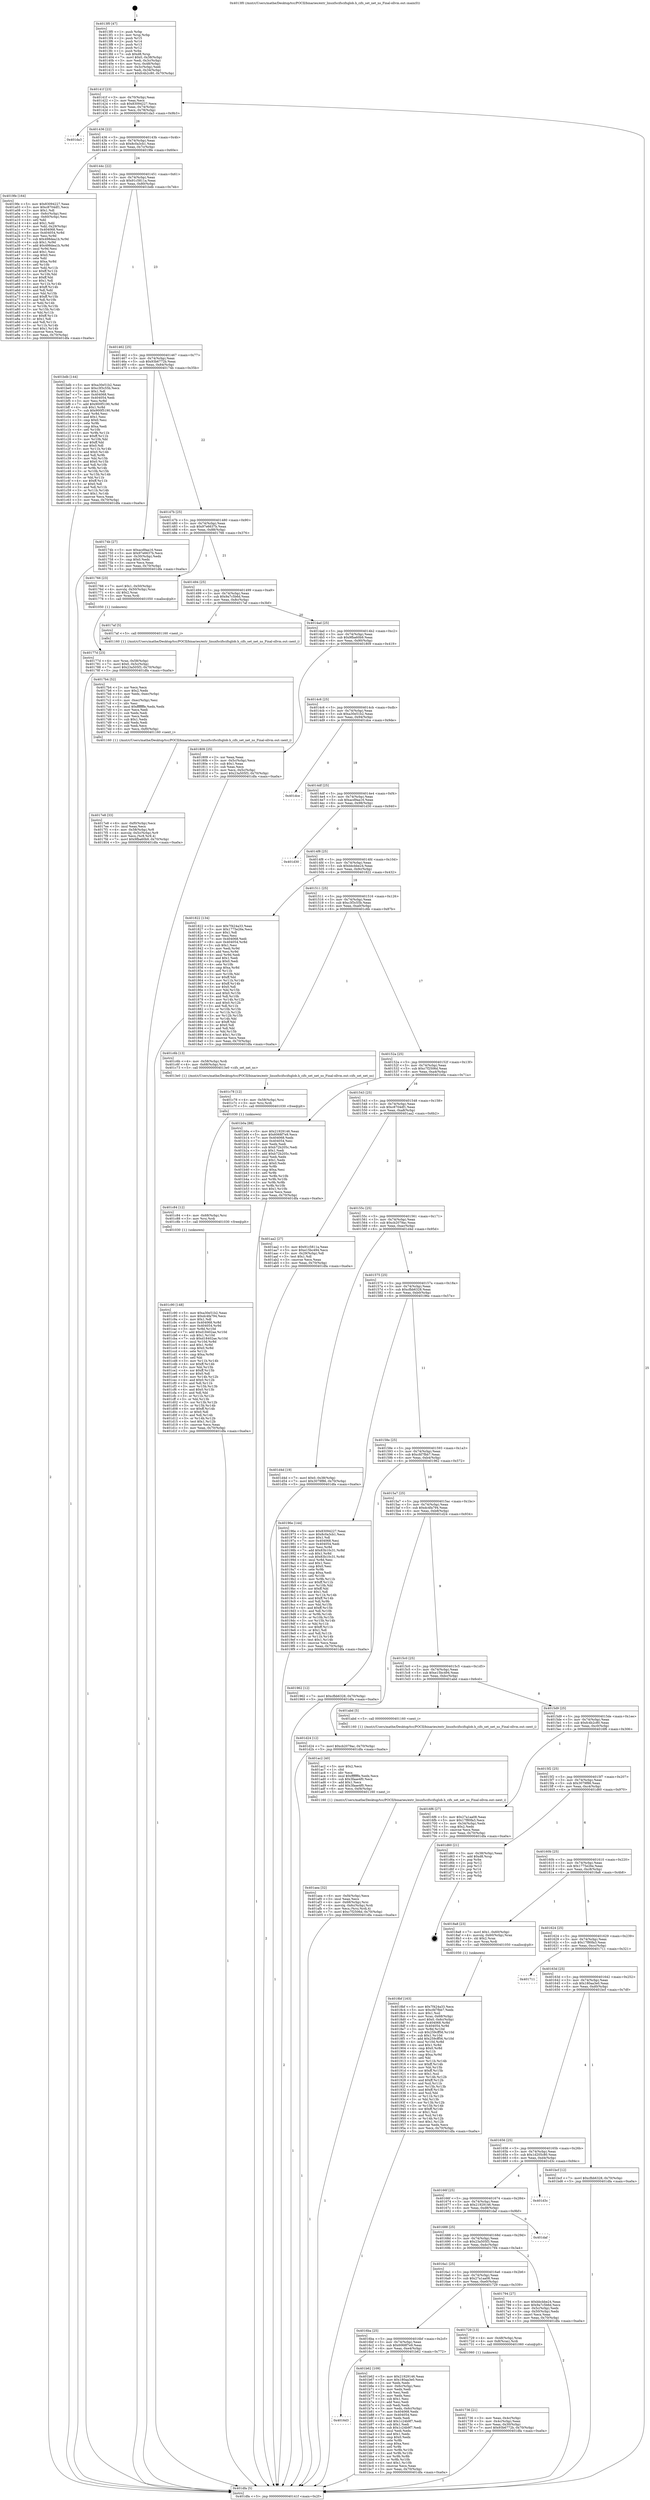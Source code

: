 digraph "0x4013f0" {
  label = "0x4013f0 (/mnt/c/Users/mathe/Desktop/tcc/POCII/binaries/extr_linuxfscifscifsglob.h_cifs_set_net_ns_Final-ollvm.out::main(0))"
  labelloc = "t"
  node[shape=record]

  Entry [label="",width=0.3,height=0.3,shape=circle,fillcolor=black,style=filled]
  "0x40141f" [label="{
     0x40141f [23]\l
     | [instrs]\l
     &nbsp;&nbsp;0x40141f \<+3\>: mov -0x70(%rbp),%eax\l
     &nbsp;&nbsp;0x401422 \<+2\>: mov %eax,%ecx\l
     &nbsp;&nbsp;0x401424 \<+6\>: sub $0x83094227,%ecx\l
     &nbsp;&nbsp;0x40142a \<+3\>: mov %eax,-0x74(%rbp)\l
     &nbsp;&nbsp;0x40142d \<+3\>: mov %ecx,-0x78(%rbp)\l
     &nbsp;&nbsp;0x401430 \<+6\>: je 0000000000401da3 \<main+0x9b3\>\l
  }"]
  "0x401da3" [label="{
     0x401da3\l
  }", style=dashed]
  "0x401436" [label="{
     0x401436 [22]\l
     | [instrs]\l
     &nbsp;&nbsp;0x401436 \<+5\>: jmp 000000000040143b \<main+0x4b\>\l
     &nbsp;&nbsp;0x40143b \<+3\>: mov -0x74(%rbp),%eax\l
     &nbsp;&nbsp;0x40143e \<+5\>: sub $0x8c0a3cb1,%eax\l
     &nbsp;&nbsp;0x401443 \<+3\>: mov %eax,-0x7c(%rbp)\l
     &nbsp;&nbsp;0x401446 \<+6\>: je 00000000004019fe \<main+0x60e\>\l
  }"]
  Exit [label="",width=0.3,height=0.3,shape=circle,fillcolor=black,style=filled,peripheries=2]
  "0x4019fe" [label="{
     0x4019fe [164]\l
     | [instrs]\l
     &nbsp;&nbsp;0x4019fe \<+5\>: mov $0x83094227,%eax\l
     &nbsp;&nbsp;0x401a03 \<+5\>: mov $0xc8704df1,%ecx\l
     &nbsp;&nbsp;0x401a08 \<+2\>: mov $0x1,%dl\l
     &nbsp;&nbsp;0x401a0a \<+3\>: mov -0x6c(%rbp),%esi\l
     &nbsp;&nbsp;0x401a0d \<+3\>: cmp -0x60(%rbp),%esi\l
     &nbsp;&nbsp;0x401a10 \<+4\>: setl %dil\l
     &nbsp;&nbsp;0x401a14 \<+4\>: and $0x1,%dil\l
     &nbsp;&nbsp;0x401a18 \<+4\>: mov %dil,-0x29(%rbp)\l
     &nbsp;&nbsp;0x401a1c \<+7\>: mov 0x404068,%esi\l
     &nbsp;&nbsp;0x401a23 \<+8\>: mov 0x404054,%r8d\l
     &nbsp;&nbsp;0x401a2b \<+3\>: mov %esi,%r9d\l
     &nbsp;&nbsp;0x401a2e \<+7\>: sub $0x498dea1b,%r9d\l
     &nbsp;&nbsp;0x401a35 \<+4\>: sub $0x1,%r9d\l
     &nbsp;&nbsp;0x401a39 \<+7\>: add $0x498dea1b,%r9d\l
     &nbsp;&nbsp;0x401a40 \<+4\>: imul %r9d,%esi\l
     &nbsp;&nbsp;0x401a44 \<+3\>: and $0x1,%esi\l
     &nbsp;&nbsp;0x401a47 \<+3\>: cmp $0x0,%esi\l
     &nbsp;&nbsp;0x401a4a \<+4\>: sete %dil\l
     &nbsp;&nbsp;0x401a4e \<+4\>: cmp $0xa,%r8d\l
     &nbsp;&nbsp;0x401a52 \<+4\>: setl %r10b\l
     &nbsp;&nbsp;0x401a56 \<+3\>: mov %dil,%r11b\l
     &nbsp;&nbsp;0x401a59 \<+4\>: xor $0xff,%r11b\l
     &nbsp;&nbsp;0x401a5d \<+3\>: mov %r10b,%bl\l
     &nbsp;&nbsp;0x401a60 \<+3\>: xor $0xff,%bl\l
     &nbsp;&nbsp;0x401a63 \<+3\>: xor $0x1,%dl\l
     &nbsp;&nbsp;0x401a66 \<+3\>: mov %r11b,%r14b\l
     &nbsp;&nbsp;0x401a69 \<+4\>: and $0xff,%r14b\l
     &nbsp;&nbsp;0x401a6d \<+3\>: and %dl,%dil\l
     &nbsp;&nbsp;0x401a70 \<+3\>: mov %bl,%r15b\l
     &nbsp;&nbsp;0x401a73 \<+4\>: and $0xff,%r15b\l
     &nbsp;&nbsp;0x401a77 \<+3\>: and %dl,%r10b\l
     &nbsp;&nbsp;0x401a7a \<+3\>: or %dil,%r14b\l
     &nbsp;&nbsp;0x401a7d \<+3\>: or %r10b,%r15b\l
     &nbsp;&nbsp;0x401a80 \<+3\>: xor %r15b,%r14b\l
     &nbsp;&nbsp;0x401a83 \<+3\>: or %bl,%r11b\l
     &nbsp;&nbsp;0x401a86 \<+4\>: xor $0xff,%r11b\l
     &nbsp;&nbsp;0x401a8a \<+3\>: or $0x1,%dl\l
     &nbsp;&nbsp;0x401a8d \<+3\>: and %dl,%r11b\l
     &nbsp;&nbsp;0x401a90 \<+3\>: or %r11b,%r14b\l
     &nbsp;&nbsp;0x401a93 \<+4\>: test $0x1,%r14b\l
     &nbsp;&nbsp;0x401a97 \<+3\>: cmovne %ecx,%eax\l
     &nbsp;&nbsp;0x401a9a \<+3\>: mov %eax,-0x70(%rbp)\l
     &nbsp;&nbsp;0x401a9d \<+5\>: jmp 0000000000401dfa \<main+0xa0a\>\l
  }"]
  "0x40144c" [label="{
     0x40144c [22]\l
     | [instrs]\l
     &nbsp;&nbsp;0x40144c \<+5\>: jmp 0000000000401451 \<main+0x61\>\l
     &nbsp;&nbsp;0x401451 \<+3\>: mov -0x74(%rbp),%eax\l
     &nbsp;&nbsp;0x401454 \<+5\>: sub $0x91c5811a,%eax\l
     &nbsp;&nbsp;0x401459 \<+3\>: mov %eax,-0x80(%rbp)\l
     &nbsp;&nbsp;0x40145c \<+6\>: je 0000000000401bdb \<main+0x7eb\>\l
  }"]
  "0x401c90" [label="{
     0x401c90 [148]\l
     | [instrs]\l
     &nbsp;&nbsp;0x401c90 \<+5\>: mov $0xa30e51b2,%eax\l
     &nbsp;&nbsp;0x401c95 \<+5\>: mov $0xdc4fa794,%ecx\l
     &nbsp;&nbsp;0x401c9a \<+2\>: mov $0x1,%dl\l
     &nbsp;&nbsp;0x401c9c \<+8\>: mov 0x404068,%r8d\l
     &nbsp;&nbsp;0x401ca4 \<+8\>: mov 0x404054,%r9d\l
     &nbsp;&nbsp;0x401cac \<+3\>: mov %r8d,%r10d\l
     &nbsp;&nbsp;0x401caf \<+7\>: add $0xd18402ae,%r10d\l
     &nbsp;&nbsp;0x401cb6 \<+4\>: sub $0x1,%r10d\l
     &nbsp;&nbsp;0x401cba \<+7\>: sub $0xd18402ae,%r10d\l
     &nbsp;&nbsp;0x401cc1 \<+4\>: imul %r10d,%r8d\l
     &nbsp;&nbsp;0x401cc5 \<+4\>: and $0x1,%r8d\l
     &nbsp;&nbsp;0x401cc9 \<+4\>: cmp $0x0,%r8d\l
     &nbsp;&nbsp;0x401ccd \<+4\>: sete %r11b\l
     &nbsp;&nbsp;0x401cd1 \<+4\>: cmp $0xa,%r9d\l
     &nbsp;&nbsp;0x401cd5 \<+3\>: setl %bl\l
     &nbsp;&nbsp;0x401cd8 \<+3\>: mov %r11b,%r14b\l
     &nbsp;&nbsp;0x401cdb \<+4\>: xor $0xff,%r14b\l
     &nbsp;&nbsp;0x401cdf \<+3\>: mov %bl,%r15b\l
     &nbsp;&nbsp;0x401ce2 \<+4\>: xor $0xff,%r15b\l
     &nbsp;&nbsp;0x401ce6 \<+3\>: xor $0x0,%dl\l
     &nbsp;&nbsp;0x401ce9 \<+3\>: mov %r14b,%r12b\l
     &nbsp;&nbsp;0x401cec \<+4\>: and $0x0,%r12b\l
     &nbsp;&nbsp;0x401cf0 \<+3\>: and %dl,%r11b\l
     &nbsp;&nbsp;0x401cf3 \<+3\>: mov %r15b,%r13b\l
     &nbsp;&nbsp;0x401cf6 \<+4\>: and $0x0,%r13b\l
     &nbsp;&nbsp;0x401cfa \<+2\>: and %dl,%bl\l
     &nbsp;&nbsp;0x401cfc \<+3\>: or %r11b,%r12b\l
     &nbsp;&nbsp;0x401cff \<+3\>: or %bl,%r13b\l
     &nbsp;&nbsp;0x401d02 \<+3\>: xor %r13b,%r12b\l
     &nbsp;&nbsp;0x401d05 \<+3\>: or %r15b,%r14b\l
     &nbsp;&nbsp;0x401d08 \<+4\>: xor $0xff,%r14b\l
     &nbsp;&nbsp;0x401d0c \<+3\>: or $0x0,%dl\l
     &nbsp;&nbsp;0x401d0f \<+3\>: and %dl,%r14b\l
     &nbsp;&nbsp;0x401d12 \<+3\>: or %r14b,%r12b\l
     &nbsp;&nbsp;0x401d15 \<+4\>: test $0x1,%r12b\l
     &nbsp;&nbsp;0x401d19 \<+3\>: cmovne %ecx,%eax\l
     &nbsp;&nbsp;0x401d1c \<+3\>: mov %eax,-0x70(%rbp)\l
     &nbsp;&nbsp;0x401d1f \<+5\>: jmp 0000000000401dfa \<main+0xa0a\>\l
  }"]
  "0x401bdb" [label="{
     0x401bdb [144]\l
     | [instrs]\l
     &nbsp;&nbsp;0x401bdb \<+5\>: mov $0xa30e51b2,%eax\l
     &nbsp;&nbsp;0x401be0 \<+5\>: mov $0xc3f3c55b,%ecx\l
     &nbsp;&nbsp;0x401be5 \<+2\>: mov $0x1,%dl\l
     &nbsp;&nbsp;0x401be7 \<+7\>: mov 0x404068,%esi\l
     &nbsp;&nbsp;0x401bee \<+7\>: mov 0x404054,%edi\l
     &nbsp;&nbsp;0x401bf5 \<+3\>: mov %esi,%r8d\l
     &nbsp;&nbsp;0x401bf8 \<+7\>: add $0x900f5190,%r8d\l
     &nbsp;&nbsp;0x401bff \<+4\>: sub $0x1,%r8d\l
     &nbsp;&nbsp;0x401c03 \<+7\>: sub $0x900f5190,%r8d\l
     &nbsp;&nbsp;0x401c0a \<+4\>: imul %r8d,%esi\l
     &nbsp;&nbsp;0x401c0e \<+3\>: and $0x1,%esi\l
     &nbsp;&nbsp;0x401c11 \<+3\>: cmp $0x0,%esi\l
     &nbsp;&nbsp;0x401c14 \<+4\>: sete %r9b\l
     &nbsp;&nbsp;0x401c18 \<+3\>: cmp $0xa,%edi\l
     &nbsp;&nbsp;0x401c1b \<+4\>: setl %r10b\l
     &nbsp;&nbsp;0x401c1f \<+3\>: mov %r9b,%r11b\l
     &nbsp;&nbsp;0x401c22 \<+4\>: xor $0xff,%r11b\l
     &nbsp;&nbsp;0x401c26 \<+3\>: mov %r10b,%bl\l
     &nbsp;&nbsp;0x401c29 \<+3\>: xor $0xff,%bl\l
     &nbsp;&nbsp;0x401c2c \<+3\>: xor $0x0,%dl\l
     &nbsp;&nbsp;0x401c2f \<+3\>: mov %r11b,%r14b\l
     &nbsp;&nbsp;0x401c32 \<+4\>: and $0x0,%r14b\l
     &nbsp;&nbsp;0x401c36 \<+3\>: and %dl,%r9b\l
     &nbsp;&nbsp;0x401c39 \<+3\>: mov %bl,%r15b\l
     &nbsp;&nbsp;0x401c3c \<+4\>: and $0x0,%r15b\l
     &nbsp;&nbsp;0x401c40 \<+3\>: and %dl,%r10b\l
     &nbsp;&nbsp;0x401c43 \<+3\>: or %r9b,%r14b\l
     &nbsp;&nbsp;0x401c46 \<+3\>: or %r10b,%r15b\l
     &nbsp;&nbsp;0x401c49 \<+3\>: xor %r15b,%r14b\l
     &nbsp;&nbsp;0x401c4c \<+3\>: or %bl,%r11b\l
     &nbsp;&nbsp;0x401c4f \<+4\>: xor $0xff,%r11b\l
     &nbsp;&nbsp;0x401c53 \<+3\>: or $0x0,%dl\l
     &nbsp;&nbsp;0x401c56 \<+3\>: and %dl,%r11b\l
     &nbsp;&nbsp;0x401c59 \<+3\>: or %r11b,%r14b\l
     &nbsp;&nbsp;0x401c5c \<+4\>: test $0x1,%r14b\l
     &nbsp;&nbsp;0x401c60 \<+3\>: cmovne %ecx,%eax\l
     &nbsp;&nbsp;0x401c63 \<+3\>: mov %eax,-0x70(%rbp)\l
     &nbsp;&nbsp;0x401c66 \<+5\>: jmp 0000000000401dfa \<main+0xa0a\>\l
  }"]
  "0x401462" [label="{
     0x401462 [25]\l
     | [instrs]\l
     &nbsp;&nbsp;0x401462 \<+5\>: jmp 0000000000401467 \<main+0x77\>\l
     &nbsp;&nbsp;0x401467 \<+3\>: mov -0x74(%rbp),%eax\l
     &nbsp;&nbsp;0x40146a \<+5\>: sub $0x93b6772b,%eax\l
     &nbsp;&nbsp;0x40146f \<+6\>: mov %eax,-0x84(%rbp)\l
     &nbsp;&nbsp;0x401475 \<+6\>: je 000000000040174b \<main+0x35b\>\l
  }"]
  "0x401c84" [label="{
     0x401c84 [12]\l
     | [instrs]\l
     &nbsp;&nbsp;0x401c84 \<+4\>: mov -0x68(%rbp),%rsi\l
     &nbsp;&nbsp;0x401c88 \<+3\>: mov %rsi,%rdi\l
     &nbsp;&nbsp;0x401c8b \<+5\>: call 0000000000401030 \<free@plt\>\l
     | [calls]\l
     &nbsp;&nbsp;0x401030 \{1\} (unknown)\l
  }"]
  "0x40174b" [label="{
     0x40174b [27]\l
     | [instrs]\l
     &nbsp;&nbsp;0x40174b \<+5\>: mov $0xacd9aa16,%eax\l
     &nbsp;&nbsp;0x401750 \<+5\>: mov $0x97e6637b,%ecx\l
     &nbsp;&nbsp;0x401755 \<+3\>: mov -0x30(%rbp),%edx\l
     &nbsp;&nbsp;0x401758 \<+3\>: cmp $0x0,%edx\l
     &nbsp;&nbsp;0x40175b \<+3\>: cmove %ecx,%eax\l
     &nbsp;&nbsp;0x40175e \<+3\>: mov %eax,-0x70(%rbp)\l
     &nbsp;&nbsp;0x401761 \<+5\>: jmp 0000000000401dfa \<main+0xa0a\>\l
  }"]
  "0x40147b" [label="{
     0x40147b [25]\l
     | [instrs]\l
     &nbsp;&nbsp;0x40147b \<+5\>: jmp 0000000000401480 \<main+0x90\>\l
     &nbsp;&nbsp;0x401480 \<+3\>: mov -0x74(%rbp),%eax\l
     &nbsp;&nbsp;0x401483 \<+5\>: sub $0x97e6637b,%eax\l
     &nbsp;&nbsp;0x401488 \<+6\>: mov %eax,-0x88(%rbp)\l
     &nbsp;&nbsp;0x40148e \<+6\>: je 0000000000401766 \<main+0x376\>\l
  }"]
  "0x401c78" [label="{
     0x401c78 [12]\l
     | [instrs]\l
     &nbsp;&nbsp;0x401c78 \<+4\>: mov -0x58(%rbp),%rsi\l
     &nbsp;&nbsp;0x401c7c \<+3\>: mov %rsi,%rdi\l
     &nbsp;&nbsp;0x401c7f \<+5\>: call 0000000000401030 \<free@plt\>\l
     | [calls]\l
     &nbsp;&nbsp;0x401030 \{1\} (unknown)\l
  }"]
  "0x401766" [label="{
     0x401766 [23]\l
     | [instrs]\l
     &nbsp;&nbsp;0x401766 \<+7\>: movl $0x1,-0x50(%rbp)\l
     &nbsp;&nbsp;0x40176d \<+4\>: movslq -0x50(%rbp),%rax\l
     &nbsp;&nbsp;0x401771 \<+4\>: shl $0x2,%rax\l
     &nbsp;&nbsp;0x401775 \<+3\>: mov %rax,%rdi\l
     &nbsp;&nbsp;0x401778 \<+5\>: call 0000000000401050 \<malloc@plt\>\l
     | [calls]\l
     &nbsp;&nbsp;0x401050 \{1\} (unknown)\l
  }"]
  "0x401494" [label="{
     0x401494 [25]\l
     | [instrs]\l
     &nbsp;&nbsp;0x401494 \<+5\>: jmp 0000000000401499 \<main+0xa9\>\l
     &nbsp;&nbsp;0x401499 \<+3\>: mov -0x74(%rbp),%eax\l
     &nbsp;&nbsp;0x40149c \<+5\>: sub $0x9a7c5b6d,%eax\l
     &nbsp;&nbsp;0x4014a1 \<+6\>: mov %eax,-0x8c(%rbp)\l
     &nbsp;&nbsp;0x4014a7 \<+6\>: je 00000000004017af \<main+0x3bf\>\l
  }"]
  "0x4016d3" [label="{
     0x4016d3\l
  }", style=dashed]
  "0x4017af" [label="{
     0x4017af [5]\l
     | [instrs]\l
     &nbsp;&nbsp;0x4017af \<+5\>: call 0000000000401160 \<next_i\>\l
     | [calls]\l
     &nbsp;&nbsp;0x401160 \{1\} (/mnt/c/Users/mathe/Desktop/tcc/POCII/binaries/extr_linuxfscifscifsglob.h_cifs_set_net_ns_Final-ollvm.out::next_i)\l
  }"]
  "0x4014ad" [label="{
     0x4014ad [25]\l
     | [instrs]\l
     &nbsp;&nbsp;0x4014ad \<+5\>: jmp 00000000004014b2 \<main+0xc2\>\l
     &nbsp;&nbsp;0x4014b2 \<+3\>: mov -0x74(%rbp),%eax\l
     &nbsp;&nbsp;0x4014b5 \<+5\>: sub $0x9fba60b9,%eax\l
     &nbsp;&nbsp;0x4014ba \<+6\>: mov %eax,-0x90(%rbp)\l
     &nbsp;&nbsp;0x4014c0 \<+6\>: je 0000000000401809 \<main+0x419\>\l
  }"]
  "0x401b62" [label="{
     0x401b62 [109]\l
     | [instrs]\l
     &nbsp;&nbsp;0x401b62 \<+5\>: mov $0x21929146,%eax\l
     &nbsp;&nbsp;0x401b67 \<+5\>: mov $0x180aa3e0,%ecx\l
     &nbsp;&nbsp;0x401b6c \<+2\>: xor %edx,%edx\l
     &nbsp;&nbsp;0x401b6e \<+3\>: mov -0x6c(%rbp),%esi\l
     &nbsp;&nbsp;0x401b71 \<+2\>: mov %edx,%edi\l
     &nbsp;&nbsp;0x401b73 \<+2\>: sub %esi,%edi\l
     &nbsp;&nbsp;0x401b75 \<+2\>: mov %edx,%esi\l
     &nbsp;&nbsp;0x401b77 \<+3\>: sub $0x1,%esi\l
     &nbsp;&nbsp;0x401b7a \<+2\>: add %esi,%edi\l
     &nbsp;&nbsp;0x401b7c \<+2\>: sub %edi,%edx\l
     &nbsp;&nbsp;0x401b7e \<+3\>: mov %edx,-0x6c(%rbp)\l
     &nbsp;&nbsp;0x401b81 \<+7\>: mov 0x404068,%edx\l
     &nbsp;&nbsp;0x401b88 \<+7\>: mov 0x404054,%esi\l
     &nbsp;&nbsp;0x401b8f \<+2\>: mov %edx,%edi\l
     &nbsp;&nbsp;0x401b91 \<+6\>: add $0x1c24b9f7,%edi\l
     &nbsp;&nbsp;0x401b97 \<+3\>: sub $0x1,%edi\l
     &nbsp;&nbsp;0x401b9a \<+6\>: sub $0x1c24b9f7,%edi\l
     &nbsp;&nbsp;0x401ba0 \<+3\>: imul %edi,%edx\l
     &nbsp;&nbsp;0x401ba3 \<+3\>: and $0x1,%edx\l
     &nbsp;&nbsp;0x401ba6 \<+3\>: cmp $0x0,%edx\l
     &nbsp;&nbsp;0x401ba9 \<+4\>: sete %r8b\l
     &nbsp;&nbsp;0x401bad \<+3\>: cmp $0xa,%esi\l
     &nbsp;&nbsp;0x401bb0 \<+4\>: setl %r9b\l
     &nbsp;&nbsp;0x401bb4 \<+3\>: mov %r8b,%r10b\l
     &nbsp;&nbsp;0x401bb7 \<+3\>: and %r9b,%r10b\l
     &nbsp;&nbsp;0x401bba \<+3\>: xor %r9b,%r8b\l
     &nbsp;&nbsp;0x401bbd \<+3\>: or %r8b,%r10b\l
     &nbsp;&nbsp;0x401bc0 \<+4\>: test $0x1,%r10b\l
     &nbsp;&nbsp;0x401bc4 \<+3\>: cmovne %ecx,%eax\l
     &nbsp;&nbsp;0x401bc7 \<+3\>: mov %eax,-0x70(%rbp)\l
     &nbsp;&nbsp;0x401bca \<+5\>: jmp 0000000000401dfa \<main+0xa0a\>\l
  }"]
  "0x401809" [label="{
     0x401809 [25]\l
     | [instrs]\l
     &nbsp;&nbsp;0x401809 \<+2\>: xor %eax,%eax\l
     &nbsp;&nbsp;0x40180b \<+3\>: mov -0x5c(%rbp),%ecx\l
     &nbsp;&nbsp;0x40180e \<+3\>: sub $0x1,%eax\l
     &nbsp;&nbsp;0x401811 \<+2\>: sub %eax,%ecx\l
     &nbsp;&nbsp;0x401813 \<+3\>: mov %ecx,-0x5c(%rbp)\l
     &nbsp;&nbsp;0x401816 \<+7\>: movl $0x23a505f3,-0x70(%rbp)\l
     &nbsp;&nbsp;0x40181d \<+5\>: jmp 0000000000401dfa \<main+0xa0a\>\l
  }"]
  "0x4014c6" [label="{
     0x4014c6 [25]\l
     | [instrs]\l
     &nbsp;&nbsp;0x4014c6 \<+5\>: jmp 00000000004014cb \<main+0xdb\>\l
     &nbsp;&nbsp;0x4014cb \<+3\>: mov -0x74(%rbp),%eax\l
     &nbsp;&nbsp;0x4014ce \<+5\>: sub $0xa30e51b2,%eax\l
     &nbsp;&nbsp;0x4014d3 \<+6\>: mov %eax,-0x94(%rbp)\l
     &nbsp;&nbsp;0x4014d9 \<+6\>: je 0000000000401dce \<main+0x9de\>\l
  }"]
  "0x401aea" [label="{
     0x401aea [32]\l
     | [instrs]\l
     &nbsp;&nbsp;0x401aea \<+6\>: mov -0xf4(%rbp),%ecx\l
     &nbsp;&nbsp;0x401af0 \<+3\>: imul %eax,%ecx\l
     &nbsp;&nbsp;0x401af3 \<+4\>: mov -0x68(%rbp),%rsi\l
     &nbsp;&nbsp;0x401af7 \<+4\>: movslq -0x6c(%rbp),%rdi\l
     &nbsp;&nbsp;0x401afb \<+3\>: mov %ecx,(%rsi,%rdi,4)\l
     &nbsp;&nbsp;0x401afe \<+7\>: movl $0xc7f2506d,-0x70(%rbp)\l
     &nbsp;&nbsp;0x401b05 \<+5\>: jmp 0000000000401dfa \<main+0xa0a\>\l
  }"]
  "0x401dce" [label="{
     0x401dce\l
  }", style=dashed]
  "0x4014df" [label="{
     0x4014df [25]\l
     | [instrs]\l
     &nbsp;&nbsp;0x4014df \<+5\>: jmp 00000000004014e4 \<main+0xf4\>\l
     &nbsp;&nbsp;0x4014e4 \<+3\>: mov -0x74(%rbp),%eax\l
     &nbsp;&nbsp;0x4014e7 \<+5\>: sub $0xacd9aa16,%eax\l
     &nbsp;&nbsp;0x4014ec \<+6\>: mov %eax,-0x98(%rbp)\l
     &nbsp;&nbsp;0x4014f2 \<+6\>: je 0000000000401d30 \<main+0x940\>\l
  }"]
  "0x401ac2" [label="{
     0x401ac2 [40]\l
     | [instrs]\l
     &nbsp;&nbsp;0x401ac2 \<+5\>: mov $0x2,%ecx\l
     &nbsp;&nbsp;0x401ac7 \<+1\>: cltd\l
     &nbsp;&nbsp;0x401ac8 \<+2\>: idiv %ecx\l
     &nbsp;&nbsp;0x401aca \<+6\>: imul $0xfffffffe,%edx,%ecx\l
     &nbsp;&nbsp;0x401ad0 \<+6\>: sub $0x3faae4f0,%ecx\l
     &nbsp;&nbsp;0x401ad6 \<+3\>: add $0x1,%ecx\l
     &nbsp;&nbsp;0x401ad9 \<+6\>: add $0x3faae4f0,%ecx\l
     &nbsp;&nbsp;0x401adf \<+6\>: mov %ecx,-0xf4(%rbp)\l
     &nbsp;&nbsp;0x401ae5 \<+5\>: call 0000000000401160 \<next_i\>\l
     | [calls]\l
     &nbsp;&nbsp;0x401160 \{1\} (/mnt/c/Users/mathe/Desktop/tcc/POCII/binaries/extr_linuxfscifscifsglob.h_cifs_set_net_ns_Final-ollvm.out::next_i)\l
  }"]
  "0x401d30" [label="{
     0x401d30\l
  }", style=dashed]
  "0x4014f8" [label="{
     0x4014f8 [25]\l
     | [instrs]\l
     &nbsp;&nbsp;0x4014f8 \<+5\>: jmp 00000000004014fd \<main+0x10d\>\l
     &nbsp;&nbsp;0x4014fd \<+3\>: mov -0x74(%rbp),%eax\l
     &nbsp;&nbsp;0x401500 \<+5\>: sub $0xbbcbbe24,%eax\l
     &nbsp;&nbsp;0x401505 \<+6\>: mov %eax,-0x9c(%rbp)\l
     &nbsp;&nbsp;0x40150b \<+6\>: je 0000000000401822 \<main+0x432\>\l
  }"]
  "0x4018bf" [label="{
     0x4018bf [163]\l
     | [instrs]\l
     &nbsp;&nbsp;0x4018bf \<+5\>: mov $0x7f424a33,%ecx\l
     &nbsp;&nbsp;0x4018c4 \<+5\>: mov $0xcfd7fbb7,%edx\l
     &nbsp;&nbsp;0x4018c9 \<+3\>: mov $0x1,%sil\l
     &nbsp;&nbsp;0x4018cc \<+4\>: mov %rax,-0x68(%rbp)\l
     &nbsp;&nbsp;0x4018d0 \<+7\>: movl $0x0,-0x6c(%rbp)\l
     &nbsp;&nbsp;0x4018d7 \<+8\>: mov 0x404068,%r8d\l
     &nbsp;&nbsp;0x4018df \<+8\>: mov 0x404054,%r9d\l
     &nbsp;&nbsp;0x4018e7 \<+3\>: mov %r8d,%r10d\l
     &nbsp;&nbsp;0x4018ea \<+7\>: sub $0x259cff56,%r10d\l
     &nbsp;&nbsp;0x4018f1 \<+4\>: sub $0x1,%r10d\l
     &nbsp;&nbsp;0x4018f5 \<+7\>: add $0x259cff56,%r10d\l
     &nbsp;&nbsp;0x4018fc \<+4\>: imul %r10d,%r8d\l
     &nbsp;&nbsp;0x401900 \<+4\>: and $0x1,%r8d\l
     &nbsp;&nbsp;0x401904 \<+4\>: cmp $0x0,%r8d\l
     &nbsp;&nbsp;0x401908 \<+4\>: sete %r11b\l
     &nbsp;&nbsp;0x40190c \<+4\>: cmp $0xa,%r9d\l
     &nbsp;&nbsp;0x401910 \<+3\>: setl %bl\l
     &nbsp;&nbsp;0x401913 \<+3\>: mov %r11b,%r14b\l
     &nbsp;&nbsp;0x401916 \<+4\>: xor $0xff,%r14b\l
     &nbsp;&nbsp;0x40191a \<+3\>: mov %bl,%r15b\l
     &nbsp;&nbsp;0x40191d \<+4\>: xor $0xff,%r15b\l
     &nbsp;&nbsp;0x401921 \<+4\>: xor $0x1,%sil\l
     &nbsp;&nbsp;0x401925 \<+3\>: mov %r14b,%r12b\l
     &nbsp;&nbsp;0x401928 \<+4\>: and $0xff,%r12b\l
     &nbsp;&nbsp;0x40192c \<+3\>: and %sil,%r11b\l
     &nbsp;&nbsp;0x40192f \<+3\>: mov %r15b,%r13b\l
     &nbsp;&nbsp;0x401932 \<+4\>: and $0xff,%r13b\l
     &nbsp;&nbsp;0x401936 \<+3\>: and %sil,%bl\l
     &nbsp;&nbsp;0x401939 \<+3\>: or %r11b,%r12b\l
     &nbsp;&nbsp;0x40193c \<+3\>: or %bl,%r13b\l
     &nbsp;&nbsp;0x40193f \<+3\>: xor %r13b,%r12b\l
     &nbsp;&nbsp;0x401942 \<+3\>: or %r15b,%r14b\l
     &nbsp;&nbsp;0x401945 \<+4\>: xor $0xff,%r14b\l
     &nbsp;&nbsp;0x401949 \<+4\>: or $0x1,%sil\l
     &nbsp;&nbsp;0x40194d \<+3\>: and %sil,%r14b\l
     &nbsp;&nbsp;0x401950 \<+3\>: or %r14b,%r12b\l
     &nbsp;&nbsp;0x401953 \<+4\>: test $0x1,%r12b\l
     &nbsp;&nbsp;0x401957 \<+3\>: cmovne %edx,%ecx\l
     &nbsp;&nbsp;0x40195a \<+3\>: mov %ecx,-0x70(%rbp)\l
     &nbsp;&nbsp;0x40195d \<+5\>: jmp 0000000000401dfa \<main+0xa0a\>\l
  }"]
  "0x401822" [label="{
     0x401822 [134]\l
     | [instrs]\l
     &nbsp;&nbsp;0x401822 \<+5\>: mov $0x7f424a33,%eax\l
     &nbsp;&nbsp;0x401827 \<+5\>: mov $0x1775e26e,%ecx\l
     &nbsp;&nbsp;0x40182c \<+2\>: mov $0x1,%dl\l
     &nbsp;&nbsp;0x40182e \<+2\>: xor %esi,%esi\l
     &nbsp;&nbsp;0x401830 \<+7\>: mov 0x404068,%edi\l
     &nbsp;&nbsp;0x401837 \<+8\>: mov 0x404054,%r8d\l
     &nbsp;&nbsp;0x40183f \<+3\>: sub $0x1,%esi\l
     &nbsp;&nbsp;0x401842 \<+3\>: mov %edi,%r9d\l
     &nbsp;&nbsp;0x401845 \<+3\>: add %esi,%r9d\l
     &nbsp;&nbsp;0x401848 \<+4\>: imul %r9d,%edi\l
     &nbsp;&nbsp;0x40184c \<+3\>: and $0x1,%edi\l
     &nbsp;&nbsp;0x40184f \<+3\>: cmp $0x0,%edi\l
     &nbsp;&nbsp;0x401852 \<+4\>: sete %r10b\l
     &nbsp;&nbsp;0x401856 \<+4\>: cmp $0xa,%r8d\l
     &nbsp;&nbsp;0x40185a \<+4\>: setl %r11b\l
     &nbsp;&nbsp;0x40185e \<+3\>: mov %r10b,%bl\l
     &nbsp;&nbsp;0x401861 \<+3\>: xor $0xff,%bl\l
     &nbsp;&nbsp;0x401864 \<+3\>: mov %r11b,%r14b\l
     &nbsp;&nbsp;0x401867 \<+4\>: xor $0xff,%r14b\l
     &nbsp;&nbsp;0x40186b \<+3\>: xor $0x0,%dl\l
     &nbsp;&nbsp;0x40186e \<+3\>: mov %bl,%r15b\l
     &nbsp;&nbsp;0x401871 \<+4\>: and $0x0,%r15b\l
     &nbsp;&nbsp;0x401875 \<+3\>: and %dl,%r10b\l
     &nbsp;&nbsp;0x401878 \<+3\>: mov %r14b,%r12b\l
     &nbsp;&nbsp;0x40187b \<+4\>: and $0x0,%r12b\l
     &nbsp;&nbsp;0x40187f \<+3\>: and %dl,%r11b\l
     &nbsp;&nbsp;0x401882 \<+3\>: or %r10b,%r15b\l
     &nbsp;&nbsp;0x401885 \<+3\>: or %r11b,%r12b\l
     &nbsp;&nbsp;0x401888 \<+3\>: xor %r12b,%r15b\l
     &nbsp;&nbsp;0x40188b \<+3\>: or %r14b,%bl\l
     &nbsp;&nbsp;0x40188e \<+3\>: xor $0xff,%bl\l
     &nbsp;&nbsp;0x401891 \<+3\>: or $0x0,%dl\l
     &nbsp;&nbsp;0x401894 \<+2\>: and %dl,%bl\l
     &nbsp;&nbsp;0x401896 \<+3\>: or %bl,%r15b\l
     &nbsp;&nbsp;0x401899 \<+4\>: test $0x1,%r15b\l
     &nbsp;&nbsp;0x40189d \<+3\>: cmovne %ecx,%eax\l
     &nbsp;&nbsp;0x4018a0 \<+3\>: mov %eax,-0x70(%rbp)\l
     &nbsp;&nbsp;0x4018a3 \<+5\>: jmp 0000000000401dfa \<main+0xa0a\>\l
  }"]
  "0x401511" [label="{
     0x401511 [25]\l
     | [instrs]\l
     &nbsp;&nbsp;0x401511 \<+5\>: jmp 0000000000401516 \<main+0x126\>\l
     &nbsp;&nbsp;0x401516 \<+3\>: mov -0x74(%rbp),%eax\l
     &nbsp;&nbsp;0x401519 \<+5\>: sub $0xc3f3c55b,%eax\l
     &nbsp;&nbsp;0x40151e \<+6\>: mov %eax,-0xa0(%rbp)\l
     &nbsp;&nbsp;0x401524 \<+6\>: je 0000000000401c6b \<main+0x87b\>\l
  }"]
  "0x4017e8" [label="{
     0x4017e8 [33]\l
     | [instrs]\l
     &nbsp;&nbsp;0x4017e8 \<+6\>: mov -0xf0(%rbp),%ecx\l
     &nbsp;&nbsp;0x4017ee \<+3\>: imul %eax,%ecx\l
     &nbsp;&nbsp;0x4017f1 \<+4\>: mov -0x58(%rbp),%r8\l
     &nbsp;&nbsp;0x4017f5 \<+4\>: movslq -0x5c(%rbp),%r9\l
     &nbsp;&nbsp;0x4017f9 \<+4\>: mov %ecx,(%r8,%r9,4)\l
     &nbsp;&nbsp;0x4017fd \<+7\>: movl $0x9fba60b9,-0x70(%rbp)\l
     &nbsp;&nbsp;0x401804 \<+5\>: jmp 0000000000401dfa \<main+0xa0a\>\l
  }"]
  "0x401c6b" [label="{
     0x401c6b [13]\l
     | [instrs]\l
     &nbsp;&nbsp;0x401c6b \<+4\>: mov -0x58(%rbp),%rdi\l
     &nbsp;&nbsp;0x401c6f \<+4\>: mov -0x68(%rbp),%rsi\l
     &nbsp;&nbsp;0x401c73 \<+5\>: call 00000000004013e0 \<cifs_set_net_ns\>\l
     | [calls]\l
     &nbsp;&nbsp;0x4013e0 \{1\} (/mnt/c/Users/mathe/Desktop/tcc/POCII/binaries/extr_linuxfscifscifsglob.h_cifs_set_net_ns_Final-ollvm.out::cifs_set_net_ns)\l
  }"]
  "0x40152a" [label="{
     0x40152a [25]\l
     | [instrs]\l
     &nbsp;&nbsp;0x40152a \<+5\>: jmp 000000000040152f \<main+0x13f\>\l
     &nbsp;&nbsp;0x40152f \<+3\>: mov -0x74(%rbp),%eax\l
     &nbsp;&nbsp;0x401532 \<+5\>: sub $0xc7f2506d,%eax\l
     &nbsp;&nbsp;0x401537 \<+6\>: mov %eax,-0xa4(%rbp)\l
     &nbsp;&nbsp;0x40153d \<+6\>: je 0000000000401b0a \<main+0x71a\>\l
  }"]
  "0x4017b4" [label="{
     0x4017b4 [52]\l
     | [instrs]\l
     &nbsp;&nbsp;0x4017b4 \<+2\>: xor %ecx,%ecx\l
     &nbsp;&nbsp;0x4017b6 \<+5\>: mov $0x2,%edx\l
     &nbsp;&nbsp;0x4017bb \<+6\>: mov %edx,-0xec(%rbp)\l
     &nbsp;&nbsp;0x4017c1 \<+1\>: cltd\l
     &nbsp;&nbsp;0x4017c2 \<+6\>: mov -0xec(%rbp),%esi\l
     &nbsp;&nbsp;0x4017c8 \<+2\>: idiv %esi\l
     &nbsp;&nbsp;0x4017ca \<+6\>: imul $0xfffffffe,%edx,%edx\l
     &nbsp;&nbsp;0x4017d0 \<+2\>: mov %ecx,%edi\l
     &nbsp;&nbsp;0x4017d2 \<+2\>: sub %edx,%edi\l
     &nbsp;&nbsp;0x4017d4 \<+2\>: mov %ecx,%edx\l
     &nbsp;&nbsp;0x4017d6 \<+3\>: sub $0x1,%edx\l
     &nbsp;&nbsp;0x4017d9 \<+2\>: add %edx,%edi\l
     &nbsp;&nbsp;0x4017db \<+2\>: sub %edi,%ecx\l
     &nbsp;&nbsp;0x4017dd \<+6\>: mov %ecx,-0xf0(%rbp)\l
     &nbsp;&nbsp;0x4017e3 \<+5\>: call 0000000000401160 \<next_i\>\l
     | [calls]\l
     &nbsp;&nbsp;0x401160 \{1\} (/mnt/c/Users/mathe/Desktop/tcc/POCII/binaries/extr_linuxfscifscifsglob.h_cifs_set_net_ns_Final-ollvm.out::next_i)\l
  }"]
  "0x401b0a" [label="{
     0x401b0a [88]\l
     | [instrs]\l
     &nbsp;&nbsp;0x401b0a \<+5\>: mov $0x21929146,%eax\l
     &nbsp;&nbsp;0x401b0f \<+5\>: mov $0x6068f7e9,%ecx\l
     &nbsp;&nbsp;0x401b14 \<+7\>: mov 0x404068,%edx\l
     &nbsp;&nbsp;0x401b1b \<+7\>: mov 0x404054,%esi\l
     &nbsp;&nbsp;0x401b22 \<+2\>: mov %edx,%edi\l
     &nbsp;&nbsp;0x401b24 \<+6\>: sub $0xb72b205c,%edi\l
     &nbsp;&nbsp;0x401b2a \<+3\>: sub $0x1,%edi\l
     &nbsp;&nbsp;0x401b2d \<+6\>: add $0xb72b205c,%edi\l
     &nbsp;&nbsp;0x401b33 \<+3\>: imul %edi,%edx\l
     &nbsp;&nbsp;0x401b36 \<+3\>: and $0x1,%edx\l
     &nbsp;&nbsp;0x401b39 \<+3\>: cmp $0x0,%edx\l
     &nbsp;&nbsp;0x401b3c \<+4\>: sete %r8b\l
     &nbsp;&nbsp;0x401b40 \<+3\>: cmp $0xa,%esi\l
     &nbsp;&nbsp;0x401b43 \<+4\>: setl %r9b\l
     &nbsp;&nbsp;0x401b47 \<+3\>: mov %r8b,%r10b\l
     &nbsp;&nbsp;0x401b4a \<+3\>: and %r9b,%r10b\l
     &nbsp;&nbsp;0x401b4d \<+3\>: xor %r9b,%r8b\l
     &nbsp;&nbsp;0x401b50 \<+3\>: or %r8b,%r10b\l
     &nbsp;&nbsp;0x401b53 \<+4\>: test $0x1,%r10b\l
     &nbsp;&nbsp;0x401b57 \<+3\>: cmovne %ecx,%eax\l
     &nbsp;&nbsp;0x401b5a \<+3\>: mov %eax,-0x70(%rbp)\l
     &nbsp;&nbsp;0x401b5d \<+5\>: jmp 0000000000401dfa \<main+0xa0a\>\l
  }"]
  "0x401543" [label="{
     0x401543 [25]\l
     | [instrs]\l
     &nbsp;&nbsp;0x401543 \<+5\>: jmp 0000000000401548 \<main+0x158\>\l
     &nbsp;&nbsp;0x401548 \<+3\>: mov -0x74(%rbp),%eax\l
     &nbsp;&nbsp;0x40154b \<+5\>: sub $0xc8704df1,%eax\l
     &nbsp;&nbsp;0x401550 \<+6\>: mov %eax,-0xa8(%rbp)\l
     &nbsp;&nbsp;0x401556 \<+6\>: je 0000000000401aa2 \<main+0x6b2\>\l
  }"]
  "0x40177d" [label="{
     0x40177d [23]\l
     | [instrs]\l
     &nbsp;&nbsp;0x40177d \<+4\>: mov %rax,-0x58(%rbp)\l
     &nbsp;&nbsp;0x401781 \<+7\>: movl $0x0,-0x5c(%rbp)\l
     &nbsp;&nbsp;0x401788 \<+7\>: movl $0x23a505f3,-0x70(%rbp)\l
     &nbsp;&nbsp;0x40178f \<+5\>: jmp 0000000000401dfa \<main+0xa0a\>\l
  }"]
  "0x401aa2" [label="{
     0x401aa2 [27]\l
     | [instrs]\l
     &nbsp;&nbsp;0x401aa2 \<+5\>: mov $0x91c5811a,%eax\l
     &nbsp;&nbsp;0x401aa7 \<+5\>: mov $0xe15bc494,%ecx\l
     &nbsp;&nbsp;0x401aac \<+3\>: mov -0x29(%rbp),%dl\l
     &nbsp;&nbsp;0x401aaf \<+3\>: test $0x1,%dl\l
     &nbsp;&nbsp;0x401ab2 \<+3\>: cmovne %ecx,%eax\l
     &nbsp;&nbsp;0x401ab5 \<+3\>: mov %eax,-0x70(%rbp)\l
     &nbsp;&nbsp;0x401ab8 \<+5\>: jmp 0000000000401dfa \<main+0xa0a\>\l
  }"]
  "0x40155c" [label="{
     0x40155c [25]\l
     | [instrs]\l
     &nbsp;&nbsp;0x40155c \<+5\>: jmp 0000000000401561 \<main+0x171\>\l
     &nbsp;&nbsp;0x401561 \<+3\>: mov -0x74(%rbp),%eax\l
     &nbsp;&nbsp;0x401564 \<+5\>: sub $0xcb2079ac,%eax\l
     &nbsp;&nbsp;0x401569 \<+6\>: mov %eax,-0xac(%rbp)\l
     &nbsp;&nbsp;0x40156f \<+6\>: je 0000000000401d4d \<main+0x95d\>\l
  }"]
  "0x401736" [label="{
     0x401736 [21]\l
     | [instrs]\l
     &nbsp;&nbsp;0x401736 \<+3\>: mov %eax,-0x4c(%rbp)\l
     &nbsp;&nbsp;0x401739 \<+3\>: mov -0x4c(%rbp),%eax\l
     &nbsp;&nbsp;0x40173c \<+3\>: mov %eax,-0x30(%rbp)\l
     &nbsp;&nbsp;0x40173f \<+7\>: movl $0x93b6772b,-0x70(%rbp)\l
     &nbsp;&nbsp;0x401746 \<+5\>: jmp 0000000000401dfa \<main+0xa0a\>\l
  }"]
  "0x401d4d" [label="{
     0x401d4d [19]\l
     | [instrs]\l
     &nbsp;&nbsp;0x401d4d \<+7\>: movl $0x0,-0x38(%rbp)\l
     &nbsp;&nbsp;0x401d54 \<+7\>: movl $0x3079f86,-0x70(%rbp)\l
     &nbsp;&nbsp;0x401d5b \<+5\>: jmp 0000000000401dfa \<main+0xa0a\>\l
  }"]
  "0x401575" [label="{
     0x401575 [25]\l
     | [instrs]\l
     &nbsp;&nbsp;0x401575 \<+5\>: jmp 000000000040157a \<main+0x18a\>\l
     &nbsp;&nbsp;0x40157a \<+3\>: mov -0x74(%rbp),%eax\l
     &nbsp;&nbsp;0x40157d \<+5\>: sub $0xcfbb6328,%eax\l
     &nbsp;&nbsp;0x401582 \<+6\>: mov %eax,-0xb0(%rbp)\l
     &nbsp;&nbsp;0x401588 \<+6\>: je 000000000040196e \<main+0x57e\>\l
  }"]
  "0x4016ba" [label="{
     0x4016ba [25]\l
     | [instrs]\l
     &nbsp;&nbsp;0x4016ba \<+5\>: jmp 00000000004016bf \<main+0x2cf\>\l
     &nbsp;&nbsp;0x4016bf \<+3\>: mov -0x74(%rbp),%eax\l
     &nbsp;&nbsp;0x4016c2 \<+5\>: sub $0x6068f7e9,%eax\l
     &nbsp;&nbsp;0x4016c7 \<+6\>: mov %eax,-0xe4(%rbp)\l
     &nbsp;&nbsp;0x4016cd \<+6\>: je 0000000000401b62 \<main+0x772\>\l
  }"]
  "0x40196e" [label="{
     0x40196e [144]\l
     | [instrs]\l
     &nbsp;&nbsp;0x40196e \<+5\>: mov $0x83094227,%eax\l
     &nbsp;&nbsp;0x401973 \<+5\>: mov $0x8c0a3cb1,%ecx\l
     &nbsp;&nbsp;0x401978 \<+2\>: mov $0x1,%dl\l
     &nbsp;&nbsp;0x40197a \<+7\>: mov 0x404068,%esi\l
     &nbsp;&nbsp;0x401981 \<+7\>: mov 0x404054,%edi\l
     &nbsp;&nbsp;0x401988 \<+3\>: mov %esi,%r8d\l
     &nbsp;&nbsp;0x40198b \<+7\>: add $0x83b10c31,%r8d\l
     &nbsp;&nbsp;0x401992 \<+4\>: sub $0x1,%r8d\l
     &nbsp;&nbsp;0x401996 \<+7\>: sub $0x83b10c31,%r8d\l
     &nbsp;&nbsp;0x40199d \<+4\>: imul %r8d,%esi\l
     &nbsp;&nbsp;0x4019a1 \<+3\>: and $0x1,%esi\l
     &nbsp;&nbsp;0x4019a4 \<+3\>: cmp $0x0,%esi\l
     &nbsp;&nbsp;0x4019a7 \<+4\>: sete %r9b\l
     &nbsp;&nbsp;0x4019ab \<+3\>: cmp $0xa,%edi\l
     &nbsp;&nbsp;0x4019ae \<+4\>: setl %r10b\l
     &nbsp;&nbsp;0x4019b2 \<+3\>: mov %r9b,%r11b\l
     &nbsp;&nbsp;0x4019b5 \<+4\>: xor $0xff,%r11b\l
     &nbsp;&nbsp;0x4019b9 \<+3\>: mov %r10b,%bl\l
     &nbsp;&nbsp;0x4019bc \<+3\>: xor $0xff,%bl\l
     &nbsp;&nbsp;0x4019bf \<+3\>: xor $0x1,%dl\l
     &nbsp;&nbsp;0x4019c2 \<+3\>: mov %r11b,%r14b\l
     &nbsp;&nbsp;0x4019c5 \<+4\>: and $0xff,%r14b\l
     &nbsp;&nbsp;0x4019c9 \<+3\>: and %dl,%r9b\l
     &nbsp;&nbsp;0x4019cc \<+3\>: mov %bl,%r15b\l
     &nbsp;&nbsp;0x4019cf \<+4\>: and $0xff,%r15b\l
     &nbsp;&nbsp;0x4019d3 \<+3\>: and %dl,%r10b\l
     &nbsp;&nbsp;0x4019d6 \<+3\>: or %r9b,%r14b\l
     &nbsp;&nbsp;0x4019d9 \<+3\>: or %r10b,%r15b\l
     &nbsp;&nbsp;0x4019dc \<+3\>: xor %r15b,%r14b\l
     &nbsp;&nbsp;0x4019df \<+3\>: or %bl,%r11b\l
     &nbsp;&nbsp;0x4019e2 \<+4\>: xor $0xff,%r11b\l
     &nbsp;&nbsp;0x4019e6 \<+3\>: or $0x1,%dl\l
     &nbsp;&nbsp;0x4019e9 \<+3\>: and %dl,%r11b\l
     &nbsp;&nbsp;0x4019ec \<+3\>: or %r11b,%r14b\l
     &nbsp;&nbsp;0x4019ef \<+4\>: test $0x1,%r14b\l
     &nbsp;&nbsp;0x4019f3 \<+3\>: cmovne %ecx,%eax\l
     &nbsp;&nbsp;0x4019f6 \<+3\>: mov %eax,-0x70(%rbp)\l
     &nbsp;&nbsp;0x4019f9 \<+5\>: jmp 0000000000401dfa \<main+0xa0a\>\l
  }"]
  "0x40158e" [label="{
     0x40158e [25]\l
     | [instrs]\l
     &nbsp;&nbsp;0x40158e \<+5\>: jmp 0000000000401593 \<main+0x1a3\>\l
     &nbsp;&nbsp;0x401593 \<+3\>: mov -0x74(%rbp),%eax\l
     &nbsp;&nbsp;0x401596 \<+5\>: sub $0xcfd7fbb7,%eax\l
     &nbsp;&nbsp;0x40159b \<+6\>: mov %eax,-0xb4(%rbp)\l
     &nbsp;&nbsp;0x4015a1 \<+6\>: je 0000000000401962 \<main+0x572\>\l
  }"]
  "0x401729" [label="{
     0x401729 [13]\l
     | [instrs]\l
     &nbsp;&nbsp;0x401729 \<+4\>: mov -0x48(%rbp),%rax\l
     &nbsp;&nbsp;0x40172d \<+4\>: mov 0x8(%rax),%rdi\l
     &nbsp;&nbsp;0x401731 \<+5\>: call 0000000000401060 \<atoi@plt\>\l
     | [calls]\l
     &nbsp;&nbsp;0x401060 \{1\} (unknown)\l
  }"]
  "0x401962" [label="{
     0x401962 [12]\l
     | [instrs]\l
     &nbsp;&nbsp;0x401962 \<+7\>: movl $0xcfbb6328,-0x70(%rbp)\l
     &nbsp;&nbsp;0x401969 \<+5\>: jmp 0000000000401dfa \<main+0xa0a\>\l
  }"]
  "0x4015a7" [label="{
     0x4015a7 [25]\l
     | [instrs]\l
     &nbsp;&nbsp;0x4015a7 \<+5\>: jmp 00000000004015ac \<main+0x1bc\>\l
     &nbsp;&nbsp;0x4015ac \<+3\>: mov -0x74(%rbp),%eax\l
     &nbsp;&nbsp;0x4015af \<+5\>: sub $0xdc4fa794,%eax\l
     &nbsp;&nbsp;0x4015b4 \<+6\>: mov %eax,-0xb8(%rbp)\l
     &nbsp;&nbsp;0x4015ba \<+6\>: je 0000000000401d24 \<main+0x934\>\l
  }"]
  "0x4016a1" [label="{
     0x4016a1 [25]\l
     | [instrs]\l
     &nbsp;&nbsp;0x4016a1 \<+5\>: jmp 00000000004016a6 \<main+0x2b6\>\l
     &nbsp;&nbsp;0x4016a6 \<+3\>: mov -0x74(%rbp),%eax\l
     &nbsp;&nbsp;0x4016a9 \<+5\>: sub $0x27a1aa08,%eax\l
     &nbsp;&nbsp;0x4016ae \<+6\>: mov %eax,-0xe0(%rbp)\l
     &nbsp;&nbsp;0x4016b4 \<+6\>: je 0000000000401729 \<main+0x339\>\l
  }"]
  "0x401d24" [label="{
     0x401d24 [12]\l
     | [instrs]\l
     &nbsp;&nbsp;0x401d24 \<+7\>: movl $0xcb2079ac,-0x70(%rbp)\l
     &nbsp;&nbsp;0x401d2b \<+5\>: jmp 0000000000401dfa \<main+0xa0a\>\l
  }"]
  "0x4015c0" [label="{
     0x4015c0 [25]\l
     | [instrs]\l
     &nbsp;&nbsp;0x4015c0 \<+5\>: jmp 00000000004015c5 \<main+0x1d5\>\l
     &nbsp;&nbsp;0x4015c5 \<+3\>: mov -0x74(%rbp),%eax\l
     &nbsp;&nbsp;0x4015c8 \<+5\>: sub $0xe15bc494,%eax\l
     &nbsp;&nbsp;0x4015cd \<+6\>: mov %eax,-0xbc(%rbp)\l
     &nbsp;&nbsp;0x4015d3 \<+6\>: je 0000000000401abd \<main+0x6cd\>\l
  }"]
  "0x401794" [label="{
     0x401794 [27]\l
     | [instrs]\l
     &nbsp;&nbsp;0x401794 \<+5\>: mov $0xbbcbbe24,%eax\l
     &nbsp;&nbsp;0x401799 \<+5\>: mov $0x9a7c5b6d,%ecx\l
     &nbsp;&nbsp;0x40179e \<+3\>: mov -0x5c(%rbp),%edx\l
     &nbsp;&nbsp;0x4017a1 \<+3\>: cmp -0x50(%rbp),%edx\l
     &nbsp;&nbsp;0x4017a4 \<+3\>: cmovl %ecx,%eax\l
     &nbsp;&nbsp;0x4017a7 \<+3\>: mov %eax,-0x70(%rbp)\l
     &nbsp;&nbsp;0x4017aa \<+5\>: jmp 0000000000401dfa \<main+0xa0a\>\l
  }"]
  "0x401abd" [label="{
     0x401abd [5]\l
     | [instrs]\l
     &nbsp;&nbsp;0x401abd \<+5\>: call 0000000000401160 \<next_i\>\l
     | [calls]\l
     &nbsp;&nbsp;0x401160 \{1\} (/mnt/c/Users/mathe/Desktop/tcc/POCII/binaries/extr_linuxfscifscifsglob.h_cifs_set_net_ns_Final-ollvm.out::next_i)\l
  }"]
  "0x4015d9" [label="{
     0x4015d9 [25]\l
     | [instrs]\l
     &nbsp;&nbsp;0x4015d9 \<+5\>: jmp 00000000004015de \<main+0x1ee\>\l
     &nbsp;&nbsp;0x4015de \<+3\>: mov -0x74(%rbp),%eax\l
     &nbsp;&nbsp;0x4015e1 \<+5\>: sub $0xfc4b2c80,%eax\l
     &nbsp;&nbsp;0x4015e6 \<+6\>: mov %eax,-0xc0(%rbp)\l
     &nbsp;&nbsp;0x4015ec \<+6\>: je 00000000004016f6 \<main+0x306\>\l
  }"]
  "0x401688" [label="{
     0x401688 [25]\l
     | [instrs]\l
     &nbsp;&nbsp;0x401688 \<+5\>: jmp 000000000040168d \<main+0x29d\>\l
     &nbsp;&nbsp;0x40168d \<+3\>: mov -0x74(%rbp),%eax\l
     &nbsp;&nbsp;0x401690 \<+5\>: sub $0x23a505f3,%eax\l
     &nbsp;&nbsp;0x401695 \<+6\>: mov %eax,-0xdc(%rbp)\l
     &nbsp;&nbsp;0x40169b \<+6\>: je 0000000000401794 \<main+0x3a4\>\l
  }"]
  "0x4016f6" [label="{
     0x4016f6 [27]\l
     | [instrs]\l
     &nbsp;&nbsp;0x4016f6 \<+5\>: mov $0x27a1aa08,%eax\l
     &nbsp;&nbsp;0x4016fb \<+5\>: mov $0x17f80fa3,%ecx\l
     &nbsp;&nbsp;0x401700 \<+3\>: mov -0x34(%rbp),%edx\l
     &nbsp;&nbsp;0x401703 \<+3\>: cmp $0x2,%edx\l
     &nbsp;&nbsp;0x401706 \<+3\>: cmovne %ecx,%eax\l
     &nbsp;&nbsp;0x401709 \<+3\>: mov %eax,-0x70(%rbp)\l
     &nbsp;&nbsp;0x40170c \<+5\>: jmp 0000000000401dfa \<main+0xa0a\>\l
  }"]
  "0x4015f2" [label="{
     0x4015f2 [25]\l
     | [instrs]\l
     &nbsp;&nbsp;0x4015f2 \<+5\>: jmp 00000000004015f7 \<main+0x207\>\l
     &nbsp;&nbsp;0x4015f7 \<+3\>: mov -0x74(%rbp),%eax\l
     &nbsp;&nbsp;0x4015fa \<+5\>: sub $0x3079f86,%eax\l
     &nbsp;&nbsp;0x4015ff \<+6\>: mov %eax,-0xc4(%rbp)\l
     &nbsp;&nbsp;0x401605 \<+6\>: je 0000000000401d60 \<main+0x970\>\l
  }"]
  "0x401dfa" [label="{
     0x401dfa [5]\l
     | [instrs]\l
     &nbsp;&nbsp;0x401dfa \<+5\>: jmp 000000000040141f \<main+0x2f\>\l
  }"]
  "0x4013f0" [label="{
     0x4013f0 [47]\l
     | [instrs]\l
     &nbsp;&nbsp;0x4013f0 \<+1\>: push %rbp\l
     &nbsp;&nbsp;0x4013f1 \<+3\>: mov %rsp,%rbp\l
     &nbsp;&nbsp;0x4013f4 \<+2\>: push %r15\l
     &nbsp;&nbsp;0x4013f6 \<+2\>: push %r14\l
     &nbsp;&nbsp;0x4013f8 \<+2\>: push %r13\l
     &nbsp;&nbsp;0x4013fa \<+2\>: push %r12\l
     &nbsp;&nbsp;0x4013fc \<+1\>: push %rbx\l
     &nbsp;&nbsp;0x4013fd \<+7\>: sub $0xd8,%rsp\l
     &nbsp;&nbsp;0x401404 \<+7\>: movl $0x0,-0x38(%rbp)\l
     &nbsp;&nbsp;0x40140b \<+3\>: mov %edi,-0x3c(%rbp)\l
     &nbsp;&nbsp;0x40140e \<+4\>: mov %rsi,-0x48(%rbp)\l
     &nbsp;&nbsp;0x401412 \<+3\>: mov -0x3c(%rbp),%edi\l
     &nbsp;&nbsp;0x401415 \<+3\>: mov %edi,-0x34(%rbp)\l
     &nbsp;&nbsp;0x401418 \<+7\>: movl $0xfc4b2c80,-0x70(%rbp)\l
  }"]
  "0x401daf" [label="{
     0x401daf\l
  }", style=dashed]
  "0x401d60" [label="{
     0x401d60 [21]\l
     | [instrs]\l
     &nbsp;&nbsp;0x401d60 \<+3\>: mov -0x38(%rbp),%eax\l
     &nbsp;&nbsp;0x401d63 \<+7\>: add $0xd8,%rsp\l
     &nbsp;&nbsp;0x401d6a \<+1\>: pop %rbx\l
     &nbsp;&nbsp;0x401d6b \<+2\>: pop %r12\l
     &nbsp;&nbsp;0x401d6d \<+2\>: pop %r13\l
     &nbsp;&nbsp;0x401d6f \<+2\>: pop %r14\l
     &nbsp;&nbsp;0x401d71 \<+2\>: pop %r15\l
     &nbsp;&nbsp;0x401d73 \<+1\>: pop %rbp\l
     &nbsp;&nbsp;0x401d74 \<+1\>: ret\l
  }"]
  "0x40160b" [label="{
     0x40160b [25]\l
     | [instrs]\l
     &nbsp;&nbsp;0x40160b \<+5\>: jmp 0000000000401610 \<main+0x220\>\l
     &nbsp;&nbsp;0x401610 \<+3\>: mov -0x74(%rbp),%eax\l
     &nbsp;&nbsp;0x401613 \<+5\>: sub $0x1775e26e,%eax\l
     &nbsp;&nbsp;0x401618 \<+6\>: mov %eax,-0xc8(%rbp)\l
     &nbsp;&nbsp;0x40161e \<+6\>: je 00000000004018a8 \<main+0x4b8\>\l
  }"]
  "0x40166f" [label="{
     0x40166f [25]\l
     | [instrs]\l
     &nbsp;&nbsp;0x40166f \<+5\>: jmp 0000000000401674 \<main+0x284\>\l
     &nbsp;&nbsp;0x401674 \<+3\>: mov -0x74(%rbp),%eax\l
     &nbsp;&nbsp;0x401677 \<+5\>: sub $0x21929146,%eax\l
     &nbsp;&nbsp;0x40167c \<+6\>: mov %eax,-0xd8(%rbp)\l
     &nbsp;&nbsp;0x401682 \<+6\>: je 0000000000401daf \<main+0x9bf\>\l
  }"]
  "0x4018a8" [label="{
     0x4018a8 [23]\l
     | [instrs]\l
     &nbsp;&nbsp;0x4018a8 \<+7\>: movl $0x1,-0x60(%rbp)\l
     &nbsp;&nbsp;0x4018af \<+4\>: movslq -0x60(%rbp),%rax\l
     &nbsp;&nbsp;0x4018b3 \<+4\>: shl $0x2,%rax\l
     &nbsp;&nbsp;0x4018b7 \<+3\>: mov %rax,%rdi\l
     &nbsp;&nbsp;0x4018ba \<+5\>: call 0000000000401050 \<malloc@plt\>\l
     | [calls]\l
     &nbsp;&nbsp;0x401050 \{1\} (unknown)\l
  }"]
  "0x401624" [label="{
     0x401624 [25]\l
     | [instrs]\l
     &nbsp;&nbsp;0x401624 \<+5\>: jmp 0000000000401629 \<main+0x239\>\l
     &nbsp;&nbsp;0x401629 \<+3\>: mov -0x74(%rbp),%eax\l
     &nbsp;&nbsp;0x40162c \<+5\>: sub $0x17f80fa3,%eax\l
     &nbsp;&nbsp;0x401631 \<+6\>: mov %eax,-0xcc(%rbp)\l
     &nbsp;&nbsp;0x401637 \<+6\>: je 0000000000401711 \<main+0x321\>\l
  }"]
  "0x401d3c" [label="{
     0x401d3c\l
  }", style=dashed]
  "0x401711" [label="{
     0x401711\l
  }", style=dashed]
  "0x40163d" [label="{
     0x40163d [25]\l
     | [instrs]\l
     &nbsp;&nbsp;0x40163d \<+5\>: jmp 0000000000401642 \<main+0x252\>\l
     &nbsp;&nbsp;0x401642 \<+3\>: mov -0x74(%rbp),%eax\l
     &nbsp;&nbsp;0x401645 \<+5\>: sub $0x180aa3e0,%eax\l
     &nbsp;&nbsp;0x40164a \<+6\>: mov %eax,-0xd0(%rbp)\l
     &nbsp;&nbsp;0x401650 \<+6\>: je 0000000000401bcf \<main+0x7df\>\l
  }"]
  "0x401656" [label="{
     0x401656 [25]\l
     | [instrs]\l
     &nbsp;&nbsp;0x401656 \<+5\>: jmp 000000000040165b \<main+0x26b\>\l
     &nbsp;&nbsp;0x40165b \<+3\>: mov -0x74(%rbp),%eax\l
     &nbsp;&nbsp;0x40165e \<+5\>: sub $0x1d205c80,%eax\l
     &nbsp;&nbsp;0x401663 \<+6\>: mov %eax,-0xd4(%rbp)\l
     &nbsp;&nbsp;0x401669 \<+6\>: je 0000000000401d3c \<main+0x94c\>\l
  }"]
  "0x401bcf" [label="{
     0x401bcf [12]\l
     | [instrs]\l
     &nbsp;&nbsp;0x401bcf \<+7\>: movl $0xcfbb6328,-0x70(%rbp)\l
     &nbsp;&nbsp;0x401bd6 \<+5\>: jmp 0000000000401dfa \<main+0xa0a\>\l
  }"]
  Entry -> "0x4013f0" [label=" 1"]
  "0x40141f" -> "0x401da3" [label=" 0"]
  "0x40141f" -> "0x401436" [label=" 26"]
  "0x401d60" -> Exit [label=" 1"]
  "0x401436" -> "0x4019fe" [label=" 2"]
  "0x401436" -> "0x40144c" [label=" 24"]
  "0x401d4d" -> "0x401dfa" [label=" 1"]
  "0x40144c" -> "0x401bdb" [label=" 1"]
  "0x40144c" -> "0x401462" [label=" 23"]
  "0x401d24" -> "0x401dfa" [label=" 1"]
  "0x401462" -> "0x40174b" [label=" 1"]
  "0x401462" -> "0x40147b" [label=" 22"]
  "0x401c90" -> "0x401dfa" [label=" 1"]
  "0x40147b" -> "0x401766" [label=" 1"]
  "0x40147b" -> "0x401494" [label=" 21"]
  "0x401c84" -> "0x401c90" [label=" 1"]
  "0x401494" -> "0x4017af" [label=" 1"]
  "0x401494" -> "0x4014ad" [label=" 20"]
  "0x401c78" -> "0x401c84" [label=" 1"]
  "0x4014ad" -> "0x401809" [label=" 1"]
  "0x4014ad" -> "0x4014c6" [label=" 19"]
  "0x401c6b" -> "0x401c78" [label=" 1"]
  "0x4014c6" -> "0x401dce" [label=" 0"]
  "0x4014c6" -> "0x4014df" [label=" 19"]
  "0x401bcf" -> "0x401dfa" [label=" 1"]
  "0x4014df" -> "0x401d30" [label=" 0"]
  "0x4014df" -> "0x4014f8" [label=" 19"]
  "0x401b62" -> "0x401dfa" [label=" 1"]
  "0x4014f8" -> "0x401822" [label=" 1"]
  "0x4014f8" -> "0x401511" [label=" 18"]
  "0x4016ba" -> "0x4016d3" [label=" 0"]
  "0x401511" -> "0x401c6b" [label=" 1"]
  "0x401511" -> "0x40152a" [label=" 17"]
  "0x4016ba" -> "0x401b62" [label=" 1"]
  "0x40152a" -> "0x401b0a" [label=" 1"]
  "0x40152a" -> "0x401543" [label=" 16"]
  "0x401bdb" -> "0x401dfa" [label=" 1"]
  "0x401543" -> "0x401aa2" [label=" 2"]
  "0x401543" -> "0x40155c" [label=" 14"]
  "0x401b0a" -> "0x401dfa" [label=" 1"]
  "0x40155c" -> "0x401d4d" [label=" 1"]
  "0x40155c" -> "0x401575" [label=" 13"]
  "0x401aea" -> "0x401dfa" [label=" 1"]
  "0x401575" -> "0x40196e" [label=" 2"]
  "0x401575" -> "0x40158e" [label=" 11"]
  "0x401ac2" -> "0x401aea" [label=" 1"]
  "0x40158e" -> "0x401962" [label=" 1"]
  "0x40158e" -> "0x4015a7" [label=" 10"]
  "0x401abd" -> "0x401ac2" [label=" 1"]
  "0x4015a7" -> "0x401d24" [label=" 1"]
  "0x4015a7" -> "0x4015c0" [label=" 9"]
  "0x4019fe" -> "0x401dfa" [label=" 2"]
  "0x4015c0" -> "0x401abd" [label=" 1"]
  "0x4015c0" -> "0x4015d9" [label=" 8"]
  "0x40196e" -> "0x401dfa" [label=" 2"]
  "0x4015d9" -> "0x4016f6" [label=" 1"]
  "0x4015d9" -> "0x4015f2" [label=" 7"]
  "0x4016f6" -> "0x401dfa" [label=" 1"]
  "0x4013f0" -> "0x40141f" [label=" 1"]
  "0x401dfa" -> "0x40141f" [label=" 25"]
  "0x4018bf" -> "0x401dfa" [label=" 1"]
  "0x4015f2" -> "0x401d60" [label=" 1"]
  "0x4015f2" -> "0x40160b" [label=" 6"]
  "0x4018a8" -> "0x4018bf" [label=" 1"]
  "0x40160b" -> "0x4018a8" [label=" 1"]
  "0x40160b" -> "0x401624" [label=" 5"]
  "0x401809" -> "0x401dfa" [label=" 1"]
  "0x401624" -> "0x401711" [label=" 0"]
  "0x401624" -> "0x40163d" [label=" 5"]
  "0x4017e8" -> "0x401dfa" [label=" 1"]
  "0x40163d" -> "0x401bcf" [label=" 1"]
  "0x40163d" -> "0x401656" [label=" 4"]
  "0x4017b4" -> "0x4017e8" [label=" 1"]
  "0x401656" -> "0x401d3c" [label=" 0"]
  "0x401656" -> "0x40166f" [label=" 4"]
  "0x401822" -> "0x401dfa" [label=" 1"]
  "0x40166f" -> "0x401daf" [label=" 0"]
  "0x40166f" -> "0x401688" [label=" 4"]
  "0x401962" -> "0x401dfa" [label=" 1"]
  "0x401688" -> "0x401794" [label=" 2"]
  "0x401688" -> "0x4016a1" [label=" 2"]
  "0x401aa2" -> "0x401dfa" [label=" 2"]
  "0x4016a1" -> "0x401729" [label=" 1"]
  "0x4016a1" -> "0x4016ba" [label=" 1"]
  "0x401729" -> "0x401736" [label=" 1"]
  "0x401736" -> "0x401dfa" [label=" 1"]
  "0x40174b" -> "0x401dfa" [label=" 1"]
  "0x401766" -> "0x40177d" [label=" 1"]
  "0x40177d" -> "0x401dfa" [label=" 1"]
  "0x401794" -> "0x401dfa" [label=" 2"]
  "0x4017af" -> "0x4017b4" [label=" 1"]
}
